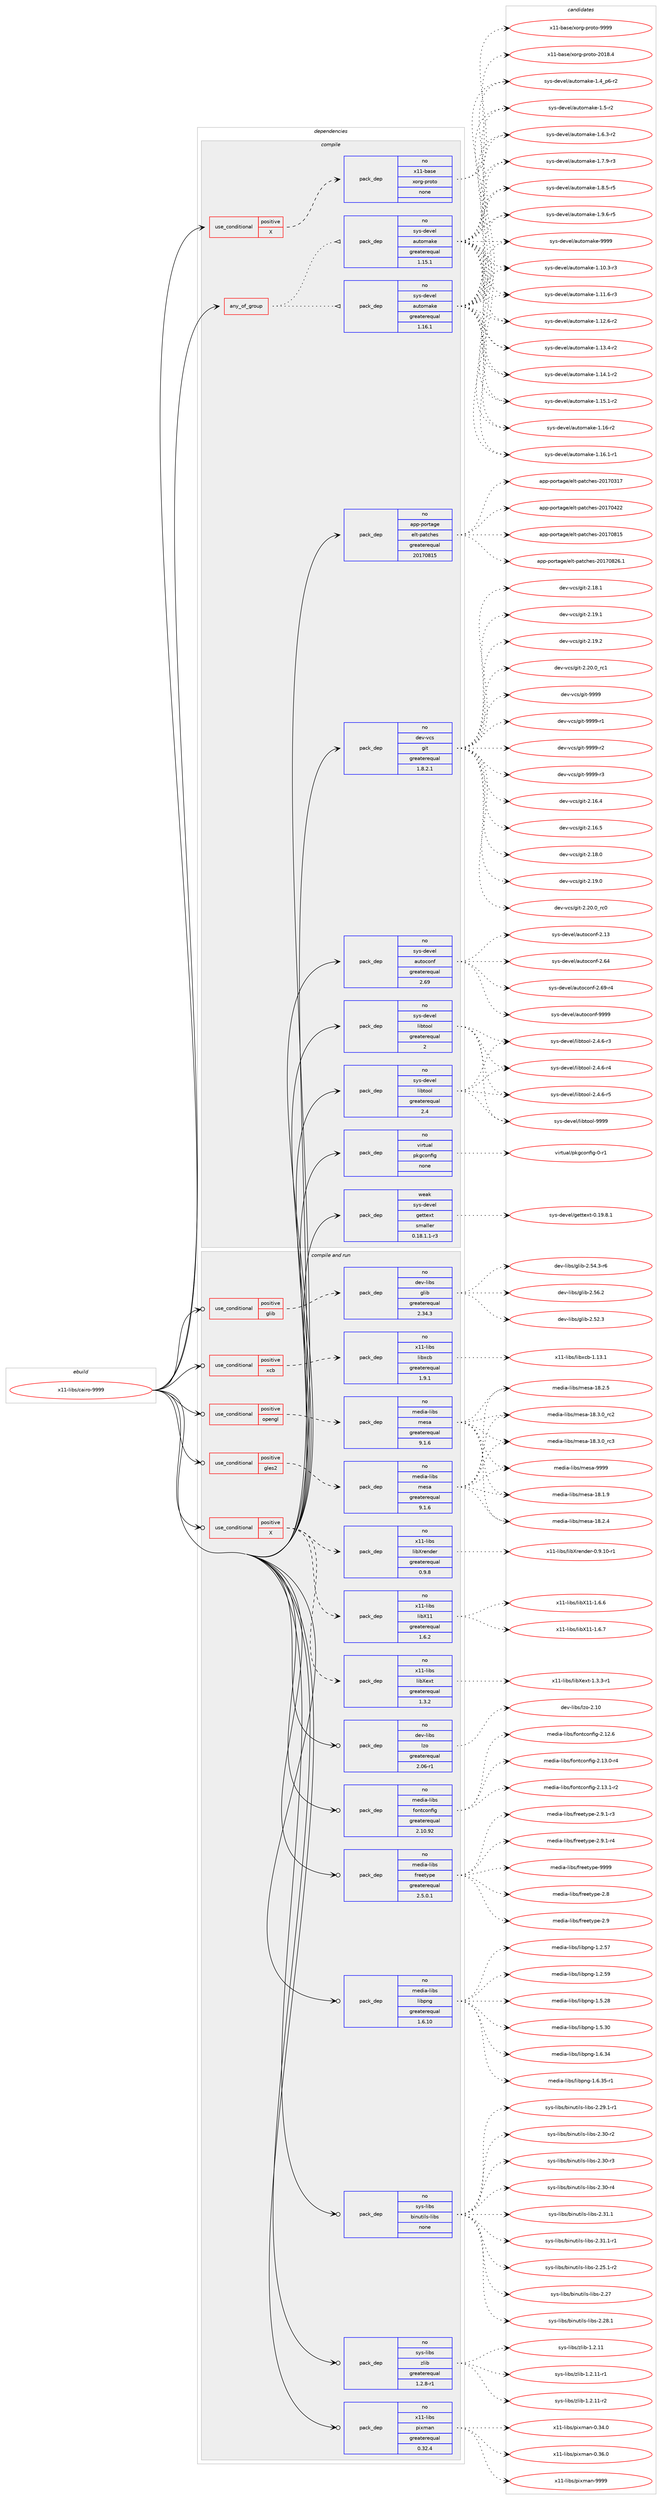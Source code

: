 digraph prolog {

# *************
# Graph options
# *************

newrank=true;
concentrate=true;
compound=true;
graph [rankdir=LR,fontname=Helvetica,fontsize=10,ranksep=1.5];#, ranksep=2.5, nodesep=0.2];
edge  [arrowhead=vee];
node  [fontname=Helvetica,fontsize=10];

# **********
# The ebuild
# **********

subgraph cluster_leftcol {
color=gray;
rank=same;
label=<<i>ebuild</i>>;
id [label="x11-libs/cairo-9999", color=red, width=4, href="../x11-libs/cairo-9999.svg"];
}

# ****************
# The dependencies
# ****************

subgraph cluster_midcol {
color=gray;
label=<<i>dependencies</i>>;
subgraph cluster_compile {
fillcolor="#eeeeee";
style=filled;
label=<<i>compile</i>>;
subgraph any213 {
dependency8927 [label=<<TABLE BORDER="0" CELLBORDER="1" CELLSPACING="0" CELLPADDING="4"><TR><TD CELLPADDING="10">any_of_group</TD></TR></TABLE>>, shape=none, color=red];subgraph pack7078 {
dependency8928 [label=<<TABLE BORDER="0" CELLBORDER="1" CELLSPACING="0" CELLPADDING="4" WIDTH="220"><TR><TD ROWSPAN="6" CELLPADDING="30">pack_dep</TD></TR><TR><TD WIDTH="110">no</TD></TR><TR><TD>sys-devel</TD></TR><TR><TD>automake</TD></TR><TR><TD>greaterequal</TD></TR><TR><TD>1.16.1</TD></TR></TABLE>>, shape=none, color=blue];
}
dependency8927:e -> dependency8928:w [weight=20,style="dotted",arrowhead="oinv"];
subgraph pack7079 {
dependency8929 [label=<<TABLE BORDER="0" CELLBORDER="1" CELLSPACING="0" CELLPADDING="4" WIDTH="220"><TR><TD ROWSPAN="6" CELLPADDING="30">pack_dep</TD></TR><TR><TD WIDTH="110">no</TD></TR><TR><TD>sys-devel</TD></TR><TR><TD>automake</TD></TR><TR><TD>greaterequal</TD></TR><TR><TD>1.15.1</TD></TR></TABLE>>, shape=none, color=blue];
}
dependency8927:e -> dependency8929:w [weight=20,style="dotted",arrowhead="oinv"];
}
id:e -> dependency8927:w [weight=20,style="solid",arrowhead="vee"];
subgraph cond1626 {
dependency8930 [label=<<TABLE BORDER="0" CELLBORDER="1" CELLSPACING="0" CELLPADDING="4"><TR><TD ROWSPAN="3" CELLPADDING="10">use_conditional</TD></TR><TR><TD>positive</TD></TR><TR><TD>X</TD></TR></TABLE>>, shape=none, color=red];
subgraph pack7080 {
dependency8931 [label=<<TABLE BORDER="0" CELLBORDER="1" CELLSPACING="0" CELLPADDING="4" WIDTH="220"><TR><TD ROWSPAN="6" CELLPADDING="30">pack_dep</TD></TR><TR><TD WIDTH="110">no</TD></TR><TR><TD>x11-base</TD></TR><TR><TD>xorg-proto</TD></TR><TR><TD>none</TD></TR><TR><TD></TD></TR></TABLE>>, shape=none, color=blue];
}
dependency8930:e -> dependency8931:w [weight=20,style="dashed",arrowhead="vee"];
}
id:e -> dependency8930:w [weight=20,style="solid",arrowhead="vee"];
subgraph pack7081 {
dependency8932 [label=<<TABLE BORDER="0" CELLBORDER="1" CELLSPACING="0" CELLPADDING="4" WIDTH="220"><TR><TD ROWSPAN="6" CELLPADDING="30">pack_dep</TD></TR><TR><TD WIDTH="110">no</TD></TR><TR><TD>app-portage</TD></TR><TR><TD>elt-patches</TD></TR><TR><TD>greaterequal</TD></TR><TR><TD>20170815</TD></TR></TABLE>>, shape=none, color=blue];
}
id:e -> dependency8932:w [weight=20,style="solid",arrowhead="vee"];
subgraph pack7082 {
dependency8933 [label=<<TABLE BORDER="0" CELLBORDER="1" CELLSPACING="0" CELLPADDING="4" WIDTH="220"><TR><TD ROWSPAN="6" CELLPADDING="30">pack_dep</TD></TR><TR><TD WIDTH="110">no</TD></TR><TR><TD>dev-vcs</TD></TR><TR><TD>git</TD></TR><TR><TD>greaterequal</TD></TR><TR><TD>1.8.2.1</TD></TR></TABLE>>, shape=none, color=blue];
}
id:e -> dependency8933:w [weight=20,style="solid",arrowhead="vee"];
subgraph pack7083 {
dependency8934 [label=<<TABLE BORDER="0" CELLBORDER="1" CELLSPACING="0" CELLPADDING="4" WIDTH="220"><TR><TD ROWSPAN="6" CELLPADDING="30">pack_dep</TD></TR><TR><TD WIDTH="110">no</TD></TR><TR><TD>sys-devel</TD></TR><TR><TD>autoconf</TD></TR><TR><TD>greaterequal</TD></TR><TR><TD>2.69</TD></TR></TABLE>>, shape=none, color=blue];
}
id:e -> dependency8934:w [weight=20,style="solid",arrowhead="vee"];
subgraph pack7084 {
dependency8935 [label=<<TABLE BORDER="0" CELLBORDER="1" CELLSPACING="0" CELLPADDING="4" WIDTH="220"><TR><TD ROWSPAN="6" CELLPADDING="30">pack_dep</TD></TR><TR><TD WIDTH="110">no</TD></TR><TR><TD>sys-devel</TD></TR><TR><TD>libtool</TD></TR><TR><TD>greaterequal</TD></TR><TR><TD>2</TD></TR></TABLE>>, shape=none, color=blue];
}
id:e -> dependency8935:w [weight=20,style="solid",arrowhead="vee"];
subgraph pack7085 {
dependency8936 [label=<<TABLE BORDER="0" CELLBORDER="1" CELLSPACING="0" CELLPADDING="4" WIDTH="220"><TR><TD ROWSPAN="6" CELLPADDING="30">pack_dep</TD></TR><TR><TD WIDTH="110">no</TD></TR><TR><TD>sys-devel</TD></TR><TR><TD>libtool</TD></TR><TR><TD>greaterequal</TD></TR><TR><TD>2.4</TD></TR></TABLE>>, shape=none, color=blue];
}
id:e -> dependency8936:w [weight=20,style="solid",arrowhead="vee"];
subgraph pack7086 {
dependency8937 [label=<<TABLE BORDER="0" CELLBORDER="1" CELLSPACING="0" CELLPADDING="4" WIDTH="220"><TR><TD ROWSPAN="6" CELLPADDING="30">pack_dep</TD></TR><TR><TD WIDTH="110">no</TD></TR><TR><TD>virtual</TD></TR><TR><TD>pkgconfig</TD></TR><TR><TD>none</TD></TR><TR><TD></TD></TR></TABLE>>, shape=none, color=blue];
}
id:e -> dependency8937:w [weight=20,style="solid",arrowhead="vee"];
subgraph pack7087 {
dependency8938 [label=<<TABLE BORDER="0" CELLBORDER="1" CELLSPACING="0" CELLPADDING="4" WIDTH="220"><TR><TD ROWSPAN="6" CELLPADDING="30">pack_dep</TD></TR><TR><TD WIDTH="110">weak</TD></TR><TR><TD>sys-devel</TD></TR><TR><TD>gettext</TD></TR><TR><TD>smaller</TD></TR><TR><TD>0.18.1.1-r3</TD></TR></TABLE>>, shape=none, color=blue];
}
id:e -> dependency8938:w [weight=20,style="solid",arrowhead="vee"];
}
subgraph cluster_compileandrun {
fillcolor="#eeeeee";
style=filled;
label=<<i>compile and run</i>>;
subgraph cond1627 {
dependency8939 [label=<<TABLE BORDER="0" CELLBORDER="1" CELLSPACING="0" CELLPADDING="4"><TR><TD ROWSPAN="3" CELLPADDING="10">use_conditional</TD></TR><TR><TD>positive</TD></TR><TR><TD>X</TD></TR></TABLE>>, shape=none, color=red];
subgraph pack7088 {
dependency8940 [label=<<TABLE BORDER="0" CELLBORDER="1" CELLSPACING="0" CELLPADDING="4" WIDTH="220"><TR><TD ROWSPAN="6" CELLPADDING="30">pack_dep</TD></TR><TR><TD WIDTH="110">no</TD></TR><TR><TD>x11-libs</TD></TR><TR><TD>libXrender</TD></TR><TR><TD>greaterequal</TD></TR><TR><TD>0.9.8</TD></TR></TABLE>>, shape=none, color=blue];
}
dependency8939:e -> dependency8940:w [weight=20,style="dashed",arrowhead="vee"];
subgraph pack7089 {
dependency8941 [label=<<TABLE BORDER="0" CELLBORDER="1" CELLSPACING="0" CELLPADDING="4" WIDTH="220"><TR><TD ROWSPAN="6" CELLPADDING="30">pack_dep</TD></TR><TR><TD WIDTH="110">no</TD></TR><TR><TD>x11-libs</TD></TR><TR><TD>libXext</TD></TR><TR><TD>greaterequal</TD></TR><TR><TD>1.3.2</TD></TR></TABLE>>, shape=none, color=blue];
}
dependency8939:e -> dependency8941:w [weight=20,style="dashed",arrowhead="vee"];
subgraph pack7090 {
dependency8942 [label=<<TABLE BORDER="0" CELLBORDER="1" CELLSPACING="0" CELLPADDING="4" WIDTH="220"><TR><TD ROWSPAN="6" CELLPADDING="30">pack_dep</TD></TR><TR><TD WIDTH="110">no</TD></TR><TR><TD>x11-libs</TD></TR><TR><TD>libX11</TD></TR><TR><TD>greaterequal</TD></TR><TR><TD>1.6.2</TD></TR></TABLE>>, shape=none, color=blue];
}
dependency8939:e -> dependency8942:w [weight=20,style="dashed",arrowhead="vee"];
}
id:e -> dependency8939:w [weight=20,style="solid",arrowhead="odotvee"];
subgraph cond1628 {
dependency8943 [label=<<TABLE BORDER="0" CELLBORDER="1" CELLSPACING="0" CELLPADDING="4"><TR><TD ROWSPAN="3" CELLPADDING="10">use_conditional</TD></TR><TR><TD>positive</TD></TR><TR><TD>gles2</TD></TR></TABLE>>, shape=none, color=red];
subgraph pack7091 {
dependency8944 [label=<<TABLE BORDER="0" CELLBORDER="1" CELLSPACING="0" CELLPADDING="4" WIDTH="220"><TR><TD ROWSPAN="6" CELLPADDING="30">pack_dep</TD></TR><TR><TD WIDTH="110">no</TD></TR><TR><TD>media-libs</TD></TR><TR><TD>mesa</TD></TR><TR><TD>greaterequal</TD></TR><TR><TD>9.1.6</TD></TR></TABLE>>, shape=none, color=blue];
}
dependency8943:e -> dependency8944:w [weight=20,style="dashed",arrowhead="vee"];
}
id:e -> dependency8943:w [weight=20,style="solid",arrowhead="odotvee"];
subgraph cond1629 {
dependency8945 [label=<<TABLE BORDER="0" CELLBORDER="1" CELLSPACING="0" CELLPADDING="4"><TR><TD ROWSPAN="3" CELLPADDING="10">use_conditional</TD></TR><TR><TD>positive</TD></TR><TR><TD>glib</TD></TR></TABLE>>, shape=none, color=red];
subgraph pack7092 {
dependency8946 [label=<<TABLE BORDER="0" CELLBORDER="1" CELLSPACING="0" CELLPADDING="4" WIDTH="220"><TR><TD ROWSPAN="6" CELLPADDING="30">pack_dep</TD></TR><TR><TD WIDTH="110">no</TD></TR><TR><TD>dev-libs</TD></TR><TR><TD>glib</TD></TR><TR><TD>greaterequal</TD></TR><TR><TD>2.34.3</TD></TR></TABLE>>, shape=none, color=blue];
}
dependency8945:e -> dependency8946:w [weight=20,style="dashed",arrowhead="vee"];
}
id:e -> dependency8945:w [weight=20,style="solid",arrowhead="odotvee"];
subgraph cond1630 {
dependency8947 [label=<<TABLE BORDER="0" CELLBORDER="1" CELLSPACING="0" CELLPADDING="4"><TR><TD ROWSPAN="3" CELLPADDING="10">use_conditional</TD></TR><TR><TD>positive</TD></TR><TR><TD>opengl</TD></TR></TABLE>>, shape=none, color=red];
subgraph pack7093 {
dependency8948 [label=<<TABLE BORDER="0" CELLBORDER="1" CELLSPACING="0" CELLPADDING="4" WIDTH="220"><TR><TD ROWSPAN="6" CELLPADDING="30">pack_dep</TD></TR><TR><TD WIDTH="110">no</TD></TR><TR><TD>media-libs</TD></TR><TR><TD>mesa</TD></TR><TR><TD>greaterequal</TD></TR><TR><TD>9.1.6</TD></TR></TABLE>>, shape=none, color=blue];
}
dependency8947:e -> dependency8948:w [weight=20,style="dashed",arrowhead="vee"];
}
id:e -> dependency8947:w [weight=20,style="solid",arrowhead="odotvee"];
subgraph cond1631 {
dependency8949 [label=<<TABLE BORDER="0" CELLBORDER="1" CELLSPACING="0" CELLPADDING="4"><TR><TD ROWSPAN="3" CELLPADDING="10">use_conditional</TD></TR><TR><TD>positive</TD></TR><TR><TD>xcb</TD></TR></TABLE>>, shape=none, color=red];
subgraph pack7094 {
dependency8950 [label=<<TABLE BORDER="0" CELLBORDER="1" CELLSPACING="0" CELLPADDING="4" WIDTH="220"><TR><TD ROWSPAN="6" CELLPADDING="30">pack_dep</TD></TR><TR><TD WIDTH="110">no</TD></TR><TR><TD>x11-libs</TD></TR><TR><TD>libxcb</TD></TR><TR><TD>greaterequal</TD></TR><TR><TD>1.9.1</TD></TR></TABLE>>, shape=none, color=blue];
}
dependency8949:e -> dependency8950:w [weight=20,style="dashed",arrowhead="vee"];
}
id:e -> dependency8949:w [weight=20,style="solid",arrowhead="odotvee"];
subgraph pack7095 {
dependency8951 [label=<<TABLE BORDER="0" CELLBORDER="1" CELLSPACING="0" CELLPADDING="4" WIDTH="220"><TR><TD ROWSPAN="6" CELLPADDING="30">pack_dep</TD></TR><TR><TD WIDTH="110">no</TD></TR><TR><TD>dev-libs</TD></TR><TR><TD>lzo</TD></TR><TR><TD>greaterequal</TD></TR><TR><TD>2.06-r1</TD></TR></TABLE>>, shape=none, color=blue];
}
id:e -> dependency8951:w [weight=20,style="solid",arrowhead="odotvee"];
subgraph pack7096 {
dependency8952 [label=<<TABLE BORDER="0" CELLBORDER="1" CELLSPACING="0" CELLPADDING="4" WIDTH="220"><TR><TD ROWSPAN="6" CELLPADDING="30">pack_dep</TD></TR><TR><TD WIDTH="110">no</TD></TR><TR><TD>media-libs</TD></TR><TR><TD>fontconfig</TD></TR><TR><TD>greaterequal</TD></TR><TR><TD>2.10.92</TD></TR></TABLE>>, shape=none, color=blue];
}
id:e -> dependency8952:w [weight=20,style="solid",arrowhead="odotvee"];
subgraph pack7097 {
dependency8953 [label=<<TABLE BORDER="0" CELLBORDER="1" CELLSPACING="0" CELLPADDING="4" WIDTH="220"><TR><TD ROWSPAN="6" CELLPADDING="30">pack_dep</TD></TR><TR><TD WIDTH="110">no</TD></TR><TR><TD>media-libs</TD></TR><TR><TD>freetype</TD></TR><TR><TD>greaterequal</TD></TR><TR><TD>2.5.0.1</TD></TR></TABLE>>, shape=none, color=blue];
}
id:e -> dependency8953:w [weight=20,style="solid",arrowhead="odotvee"];
subgraph pack7098 {
dependency8954 [label=<<TABLE BORDER="0" CELLBORDER="1" CELLSPACING="0" CELLPADDING="4" WIDTH="220"><TR><TD ROWSPAN="6" CELLPADDING="30">pack_dep</TD></TR><TR><TD WIDTH="110">no</TD></TR><TR><TD>media-libs</TD></TR><TR><TD>libpng</TD></TR><TR><TD>greaterequal</TD></TR><TR><TD>1.6.10</TD></TR></TABLE>>, shape=none, color=blue];
}
id:e -> dependency8954:w [weight=20,style="solid",arrowhead="odotvee"];
subgraph pack7099 {
dependency8955 [label=<<TABLE BORDER="0" CELLBORDER="1" CELLSPACING="0" CELLPADDING="4" WIDTH="220"><TR><TD ROWSPAN="6" CELLPADDING="30">pack_dep</TD></TR><TR><TD WIDTH="110">no</TD></TR><TR><TD>sys-libs</TD></TR><TR><TD>binutils-libs</TD></TR><TR><TD>none</TD></TR><TR><TD></TD></TR></TABLE>>, shape=none, color=blue];
}
id:e -> dependency8955:w [weight=20,style="solid",arrowhead="odotvee"];
subgraph pack7100 {
dependency8956 [label=<<TABLE BORDER="0" CELLBORDER="1" CELLSPACING="0" CELLPADDING="4" WIDTH="220"><TR><TD ROWSPAN="6" CELLPADDING="30">pack_dep</TD></TR><TR><TD WIDTH="110">no</TD></TR><TR><TD>sys-libs</TD></TR><TR><TD>zlib</TD></TR><TR><TD>greaterequal</TD></TR><TR><TD>1.2.8-r1</TD></TR></TABLE>>, shape=none, color=blue];
}
id:e -> dependency8956:w [weight=20,style="solid",arrowhead="odotvee"];
subgraph pack7101 {
dependency8957 [label=<<TABLE BORDER="0" CELLBORDER="1" CELLSPACING="0" CELLPADDING="4" WIDTH="220"><TR><TD ROWSPAN="6" CELLPADDING="30">pack_dep</TD></TR><TR><TD WIDTH="110">no</TD></TR><TR><TD>x11-libs</TD></TR><TR><TD>pixman</TD></TR><TR><TD>greaterequal</TD></TR><TR><TD>0.32.4</TD></TR></TABLE>>, shape=none, color=blue];
}
id:e -> dependency8957:w [weight=20,style="solid",arrowhead="odotvee"];
}
subgraph cluster_run {
fillcolor="#eeeeee";
style=filled;
label=<<i>run</i>>;
}
}

# **************
# The candidates
# **************

subgraph cluster_choices {
rank=same;
color=gray;
label=<<i>candidates</i>>;

subgraph choice7078 {
color=black;
nodesep=1;
choice11512111545100101118101108479711711611110997107101454946494846514511451 [label="sys-devel/automake-1.10.3-r3", color=red, width=4,href="../sys-devel/automake-1.10.3-r3.svg"];
choice11512111545100101118101108479711711611110997107101454946494946544511451 [label="sys-devel/automake-1.11.6-r3", color=red, width=4,href="../sys-devel/automake-1.11.6-r3.svg"];
choice11512111545100101118101108479711711611110997107101454946495046544511450 [label="sys-devel/automake-1.12.6-r2", color=red, width=4,href="../sys-devel/automake-1.12.6-r2.svg"];
choice11512111545100101118101108479711711611110997107101454946495146524511450 [label="sys-devel/automake-1.13.4-r2", color=red, width=4,href="../sys-devel/automake-1.13.4-r2.svg"];
choice11512111545100101118101108479711711611110997107101454946495246494511450 [label="sys-devel/automake-1.14.1-r2", color=red, width=4,href="../sys-devel/automake-1.14.1-r2.svg"];
choice11512111545100101118101108479711711611110997107101454946495346494511450 [label="sys-devel/automake-1.15.1-r2", color=red, width=4,href="../sys-devel/automake-1.15.1-r2.svg"];
choice1151211154510010111810110847971171161111099710710145494649544511450 [label="sys-devel/automake-1.16-r2", color=red, width=4,href="../sys-devel/automake-1.16-r2.svg"];
choice11512111545100101118101108479711711611110997107101454946495446494511449 [label="sys-devel/automake-1.16.1-r1", color=red, width=4,href="../sys-devel/automake-1.16.1-r1.svg"];
choice115121115451001011181011084797117116111109971071014549465295112544511450 [label="sys-devel/automake-1.4_p6-r2", color=red, width=4,href="../sys-devel/automake-1.4_p6-r2.svg"];
choice11512111545100101118101108479711711611110997107101454946534511450 [label="sys-devel/automake-1.5-r2", color=red, width=4,href="../sys-devel/automake-1.5-r2.svg"];
choice115121115451001011181011084797117116111109971071014549465446514511450 [label="sys-devel/automake-1.6.3-r2", color=red, width=4,href="../sys-devel/automake-1.6.3-r2.svg"];
choice115121115451001011181011084797117116111109971071014549465546574511451 [label="sys-devel/automake-1.7.9-r3", color=red, width=4,href="../sys-devel/automake-1.7.9-r3.svg"];
choice115121115451001011181011084797117116111109971071014549465646534511453 [label="sys-devel/automake-1.8.5-r5", color=red, width=4,href="../sys-devel/automake-1.8.5-r5.svg"];
choice115121115451001011181011084797117116111109971071014549465746544511453 [label="sys-devel/automake-1.9.6-r5", color=red, width=4,href="../sys-devel/automake-1.9.6-r5.svg"];
choice115121115451001011181011084797117116111109971071014557575757 [label="sys-devel/automake-9999", color=red, width=4,href="../sys-devel/automake-9999.svg"];
dependency8928:e -> choice11512111545100101118101108479711711611110997107101454946494846514511451:w [style=dotted,weight="100"];
dependency8928:e -> choice11512111545100101118101108479711711611110997107101454946494946544511451:w [style=dotted,weight="100"];
dependency8928:e -> choice11512111545100101118101108479711711611110997107101454946495046544511450:w [style=dotted,weight="100"];
dependency8928:e -> choice11512111545100101118101108479711711611110997107101454946495146524511450:w [style=dotted,weight="100"];
dependency8928:e -> choice11512111545100101118101108479711711611110997107101454946495246494511450:w [style=dotted,weight="100"];
dependency8928:e -> choice11512111545100101118101108479711711611110997107101454946495346494511450:w [style=dotted,weight="100"];
dependency8928:e -> choice1151211154510010111810110847971171161111099710710145494649544511450:w [style=dotted,weight="100"];
dependency8928:e -> choice11512111545100101118101108479711711611110997107101454946495446494511449:w [style=dotted,weight="100"];
dependency8928:e -> choice115121115451001011181011084797117116111109971071014549465295112544511450:w [style=dotted,weight="100"];
dependency8928:e -> choice11512111545100101118101108479711711611110997107101454946534511450:w [style=dotted,weight="100"];
dependency8928:e -> choice115121115451001011181011084797117116111109971071014549465446514511450:w [style=dotted,weight="100"];
dependency8928:e -> choice115121115451001011181011084797117116111109971071014549465546574511451:w [style=dotted,weight="100"];
dependency8928:e -> choice115121115451001011181011084797117116111109971071014549465646534511453:w [style=dotted,weight="100"];
dependency8928:e -> choice115121115451001011181011084797117116111109971071014549465746544511453:w [style=dotted,weight="100"];
dependency8928:e -> choice115121115451001011181011084797117116111109971071014557575757:w [style=dotted,weight="100"];
}
subgraph choice7079 {
color=black;
nodesep=1;
choice11512111545100101118101108479711711611110997107101454946494846514511451 [label="sys-devel/automake-1.10.3-r3", color=red, width=4,href="../sys-devel/automake-1.10.3-r3.svg"];
choice11512111545100101118101108479711711611110997107101454946494946544511451 [label="sys-devel/automake-1.11.6-r3", color=red, width=4,href="../sys-devel/automake-1.11.6-r3.svg"];
choice11512111545100101118101108479711711611110997107101454946495046544511450 [label="sys-devel/automake-1.12.6-r2", color=red, width=4,href="../sys-devel/automake-1.12.6-r2.svg"];
choice11512111545100101118101108479711711611110997107101454946495146524511450 [label="sys-devel/automake-1.13.4-r2", color=red, width=4,href="../sys-devel/automake-1.13.4-r2.svg"];
choice11512111545100101118101108479711711611110997107101454946495246494511450 [label="sys-devel/automake-1.14.1-r2", color=red, width=4,href="../sys-devel/automake-1.14.1-r2.svg"];
choice11512111545100101118101108479711711611110997107101454946495346494511450 [label="sys-devel/automake-1.15.1-r2", color=red, width=4,href="../sys-devel/automake-1.15.1-r2.svg"];
choice1151211154510010111810110847971171161111099710710145494649544511450 [label="sys-devel/automake-1.16-r2", color=red, width=4,href="../sys-devel/automake-1.16-r2.svg"];
choice11512111545100101118101108479711711611110997107101454946495446494511449 [label="sys-devel/automake-1.16.1-r1", color=red, width=4,href="../sys-devel/automake-1.16.1-r1.svg"];
choice115121115451001011181011084797117116111109971071014549465295112544511450 [label="sys-devel/automake-1.4_p6-r2", color=red, width=4,href="../sys-devel/automake-1.4_p6-r2.svg"];
choice11512111545100101118101108479711711611110997107101454946534511450 [label="sys-devel/automake-1.5-r2", color=red, width=4,href="../sys-devel/automake-1.5-r2.svg"];
choice115121115451001011181011084797117116111109971071014549465446514511450 [label="sys-devel/automake-1.6.3-r2", color=red, width=4,href="../sys-devel/automake-1.6.3-r2.svg"];
choice115121115451001011181011084797117116111109971071014549465546574511451 [label="sys-devel/automake-1.7.9-r3", color=red, width=4,href="../sys-devel/automake-1.7.9-r3.svg"];
choice115121115451001011181011084797117116111109971071014549465646534511453 [label="sys-devel/automake-1.8.5-r5", color=red, width=4,href="../sys-devel/automake-1.8.5-r5.svg"];
choice115121115451001011181011084797117116111109971071014549465746544511453 [label="sys-devel/automake-1.9.6-r5", color=red, width=4,href="../sys-devel/automake-1.9.6-r5.svg"];
choice115121115451001011181011084797117116111109971071014557575757 [label="sys-devel/automake-9999", color=red, width=4,href="../sys-devel/automake-9999.svg"];
dependency8929:e -> choice11512111545100101118101108479711711611110997107101454946494846514511451:w [style=dotted,weight="100"];
dependency8929:e -> choice11512111545100101118101108479711711611110997107101454946494946544511451:w [style=dotted,weight="100"];
dependency8929:e -> choice11512111545100101118101108479711711611110997107101454946495046544511450:w [style=dotted,weight="100"];
dependency8929:e -> choice11512111545100101118101108479711711611110997107101454946495146524511450:w [style=dotted,weight="100"];
dependency8929:e -> choice11512111545100101118101108479711711611110997107101454946495246494511450:w [style=dotted,weight="100"];
dependency8929:e -> choice11512111545100101118101108479711711611110997107101454946495346494511450:w [style=dotted,weight="100"];
dependency8929:e -> choice1151211154510010111810110847971171161111099710710145494649544511450:w [style=dotted,weight="100"];
dependency8929:e -> choice11512111545100101118101108479711711611110997107101454946495446494511449:w [style=dotted,weight="100"];
dependency8929:e -> choice115121115451001011181011084797117116111109971071014549465295112544511450:w [style=dotted,weight="100"];
dependency8929:e -> choice11512111545100101118101108479711711611110997107101454946534511450:w [style=dotted,weight="100"];
dependency8929:e -> choice115121115451001011181011084797117116111109971071014549465446514511450:w [style=dotted,weight="100"];
dependency8929:e -> choice115121115451001011181011084797117116111109971071014549465546574511451:w [style=dotted,weight="100"];
dependency8929:e -> choice115121115451001011181011084797117116111109971071014549465646534511453:w [style=dotted,weight="100"];
dependency8929:e -> choice115121115451001011181011084797117116111109971071014549465746544511453:w [style=dotted,weight="100"];
dependency8929:e -> choice115121115451001011181011084797117116111109971071014557575757:w [style=dotted,weight="100"];
}
subgraph choice7080 {
color=black;
nodesep=1;
choice1204949459897115101471201111141034511211411111611145504849564652 [label="x11-base/xorg-proto-2018.4", color=red, width=4,href="../x11-base/xorg-proto-2018.4.svg"];
choice120494945989711510147120111114103451121141111161114557575757 [label="x11-base/xorg-proto-9999", color=red, width=4,href="../x11-base/xorg-proto-9999.svg"];
dependency8931:e -> choice1204949459897115101471201111141034511211411111611145504849564652:w [style=dotted,weight="100"];
dependency8931:e -> choice120494945989711510147120111114103451121141111161114557575757:w [style=dotted,weight="100"];
}
subgraph choice7081 {
color=black;
nodesep=1;
choice97112112451121111141169710310147101108116451129711699104101115455048495548514955 [label="app-portage/elt-patches-20170317", color=red, width=4,href="../app-portage/elt-patches-20170317.svg"];
choice97112112451121111141169710310147101108116451129711699104101115455048495548525050 [label="app-portage/elt-patches-20170422", color=red, width=4,href="../app-portage/elt-patches-20170422.svg"];
choice97112112451121111141169710310147101108116451129711699104101115455048495548564953 [label="app-portage/elt-patches-20170815", color=red, width=4,href="../app-portage/elt-patches-20170815.svg"];
choice971121124511211111411697103101471011081164511297116991041011154550484955485650544649 [label="app-portage/elt-patches-20170826.1", color=red, width=4,href="../app-portage/elt-patches-20170826.1.svg"];
dependency8932:e -> choice97112112451121111141169710310147101108116451129711699104101115455048495548514955:w [style=dotted,weight="100"];
dependency8932:e -> choice97112112451121111141169710310147101108116451129711699104101115455048495548525050:w [style=dotted,weight="100"];
dependency8932:e -> choice97112112451121111141169710310147101108116451129711699104101115455048495548564953:w [style=dotted,weight="100"];
dependency8932:e -> choice971121124511211111411697103101471011081164511297116991041011154550484955485650544649:w [style=dotted,weight="100"];
}
subgraph choice7082 {
color=black;
nodesep=1;
choice10010111845118991154710310511645504649544652 [label="dev-vcs/git-2.16.4", color=red, width=4,href="../dev-vcs/git-2.16.4.svg"];
choice10010111845118991154710310511645504649544653 [label="dev-vcs/git-2.16.5", color=red, width=4,href="../dev-vcs/git-2.16.5.svg"];
choice10010111845118991154710310511645504649564648 [label="dev-vcs/git-2.18.0", color=red, width=4,href="../dev-vcs/git-2.18.0.svg"];
choice10010111845118991154710310511645504649574648 [label="dev-vcs/git-2.19.0", color=red, width=4,href="../dev-vcs/git-2.19.0.svg"];
choice10010111845118991154710310511645504650484648951149948 [label="dev-vcs/git-2.20.0_rc0", color=red, width=4,href="../dev-vcs/git-2.20.0_rc0.svg"];
choice10010111845118991154710310511645504649564649 [label="dev-vcs/git-2.18.1", color=red, width=4,href="../dev-vcs/git-2.18.1.svg"];
choice10010111845118991154710310511645504649574649 [label="dev-vcs/git-2.19.1", color=red, width=4,href="../dev-vcs/git-2.19.1.svg"];
choice10010111845118991154710310511645504649574650 [label="dev-vcs/git-2.19.2", color=red, width=4,href="../dev-vcs/git-2.19.2.svg"];
choice10010111845118991154710310511645504650484648951149949 [label="dev-vcs/git-2.20.0_rc1", color=red, width=4,href="../dev-vcs/git-2.20.0_rc1.svg"];
choice1001011184511899115471031051164557575757 [label="dev-vcs/git-9999", color=red, width=4,href="../dev-vcs/git-9999.svg"];
choice10010111845118991154710310511645575757574511449 [label="dev-vcs/git-9999-r1", color=red, width=4,href="../dev-vcs/git-9999-r1.svg"];
choice10010111845118991154710310511645575757574511450 [label="dev-vcs/git-9999-r2", color=red, width=4,href="../dev-vcs/git-9999-r2.svg"];
choice10010111845118991154710310511645575757574511451 [label="dev-vcs/git-9999-r3", color=red, width=4,href="../dev-vcs/git-9999-r3.svg"];
dependency8933:e -> choice10010111845118991154710310511645504649544652:w [style=dotted,weight="100"];
dependency8933:e -> choice10010111845118991154710310511645504649544653:w [style=dotted,weight="100"];
dependency8933:e -> choice10010111845118991154710310511645504649564648:w [style=dotted,weight="100"];
dependency8933:e -> choice10010111845118991154710310511645504649574648:w [style=dotted,weight="100"];
dependency8933:e -> choice10010111845118991154710310511645504650484648951149948:w [style=dotted,weight="100"];
dependency8933:e -> choice10010111845118991154710310511645504649564649:w [style=dotted,weight="100"];
dependency8933:e -> choice10010111845118991154710310511645504649574649:w [style=dotted,weight="100"];
dependency8933:e -> choice10010111845118991154710310511645504649574650:w [style=dotted,weight="100"];
dependency8933:e -> choice10010111845118991154710310511645504650484648951149949:w [style=dotted,weight="100"];
dependency8933:e -> choice1001011184511899115471031051164557575757:w [style=dotted,weight="100"];
dependency8933:e -> choice10010111845118991154710310511645575757574511449:w [style=dotted,weight="100"];
dependency8933:e -> choice10010111845118991154710310511645575757574511450:w [style=dotted,weight="100"];
dependency8933:e -> choice10010111845118991154710310511645575757574511451:w [style=dotted,weight="100"];
}
subgraph choice7083 {
color=black;
nodesep=1;
choice115121115451001011181011084797117116111991111101024550464951 [label="sys-devel/autoconf-2.13", color=red, width=4,href="../sys-devel/autoconf-2.13.svg"];
choice115121115451001011181011084797117116111991111101024550465452 [label="sys-devel/autoconf-2.64", color=red, width=4,href="../sys-devel/autoconf-2.64.svg"];
choice1151211154510010111810110847971171161119911111010245504654574511452 [label="sys-devel/autoconf-2.69-r4", color=red, width=4,href="../sys-devel/autoconf-2.69-r4.svg"];
choice115121115451001011181011084797117116111991111101024557575757 [label="sys-devel/autoconf-9999", color=red, width=4,href="../sys-devel/autoconf-9999.svg"];
dependency8934:e -> choice115121115451001011181011084797117116111991111101024550464951:w [style=dotted,weight="100"];
dependency8934:e -> choice115121115451001011181011084797117116111991111101024550465452:w [style=dotted,weight="100"];
dependency8934:e -> choice1151211154510010111810110847971171161119911111010245504654574511452:w [style=dotted,weight="100"];
dependency8934:e -> choice115121115451001011181011084797117116111991111101024557575757:w [style=dotted,weight="100"];
}
subgraph choice7084 {
color=black;
nodesep=1;
choice1151211154510010111810110847108105981161111111084550465246544511451 [label="sys-devel/libtool-2.4.6-r3", color=red, width=4,href="../sys-devel/libtool-2.4.6-r3.svg"];
choice1151211154510010111810110847108105981161111111084550465246544511452 [label="sys-devel/libtool-2.4.6-r4", color=red, width=4,href="../sys-devel/libtool-2.4.6-r4.svg"];
choice1151211154510010111810110847108105981161111111084550465246544511453 [label="sys-devel/libtool-2.4.6-r5", color=red, width=4,href="../sys-devel/libtool-2.4.6-r5.svg"];
choice1151211154510010111810110847108105981161111111084557575757 [label="sys-devel/libtool-9999", color=red, width=4,href="../sys-devel/libtool-9999.svg"];
dependency8935:e -> choice1151211154510010111810110847108105981161111111084550465246544511451:w [style=dotted,weight="100"];
dependency8935:e -> choice1151211154510010111810110847108105981161111111084550465246544511452:w [style=dotted,weight="100"];
dependency8935:e -> choice1151211154510010111810110847108105981161111111084550465246544511453:w [style=dotted,weight="100"];
dependency8935:e -> choice1151211154510010111810110847108105981161111111084557575757:w [style=dotted,weight="100"];
}
subgraph choice7085 {
color=black;
nodesep=1;
choice1151211154510010111810110847108105981161111111084550465246544511451 [label="sys-devel/libtool-2.4.6-r3", color=red, width=4,href="../sys-devel/libtool-2.4.6-r3.svg"];
choice1151211154510010111810110847108105981161111111084550465246544511452 [label="sys-devel/libtool-2.4.6-r4", color=red, width=4,href="../sys-devel/libtool-2.4.6-r4.svg"];
choice1151211154510010111810110847108105981161111111084550465246544511453 [label="sys-devel/libtool-2.4.6-r5", color=red, width=4,href="../sys-devel/libtool-2.4.6-r5.svg"];
choice1151211154510010111810110847108105981161111111084557575757 [label="sys-devel/libtool-9999", color=red, width=4,href="../sys-devel/libtool-9999.svg"];
dependency8936:e -> choice1151211154510010111810110847108105981161111111084550465246544511451:w [style=dotted,weight="100"];
dependency8936:e -> choice1151211154510010111810110847108105981161111111084550465246544511452:w [style=dotted,weight="100"];
dependency8936:e -> choice1151211154510010111810110847108105981161111111084550465246544511453:w [style=dotted,weight="100"];
dependency8936:e -> choice1151211154510010111810110847108105981161111111084557575757:w [style=dotted,weight="100"];
}
subgraph choice7086 {
color=black;
nodesep=1;
choice11810511411611797108471121071039911111010210510345484511449 [label="virtual/pkgconfig-0-r1", color=red, width=4,href="../virtual/pkgconfig-0-r1.svg"];
dependency8937:e -> choice11810511411611797108471121071039911111010210510345484511449:w [style=dotted,weight="100"];
}
subgraph choice7087 {
color=black;
nodesep=1;
choice1151211154510010111810110847103101116116101120116454846495746564649 [label="sys-devel/gettext-0.19.8.1", color=red, width=4,href="../sys-devel/gettext-0.19.8.1.svg"];
dependency8938:e -> choice1151211154510010111810110847103101116116101120116454846495746564649:w [style=dotted,weight="100"];
}
subgraph choice7088 {
color=black;
nodesep=1;
choice12049494510810598115471081059888114101110100101114454846574649484511449 [label="x11-libs/libXrender-0.9.10-r1", color=red, width=4,href="../x11-libs/libXrender-0.9.10-r1.svg"];
dependency8940:e -> choice12049494510810598115471081059888114101110100101114454846574649484511449:w [style=dotted,weight="100"];
}
subgraph choice7089 {
color=black;
nodesep=1;
choice120494945108105981154710810598881011201164549465146514511449 [label="x11-libs/libXext-1.3.3-r1", color=red, width=4,href="../x11-libs/libXext-1.3.3-r1.svg"];
dependency8941:e -> choice120494945108105981154710810598881011201164549465146514511449:w [style=dotted,weight="100"];
}
subgraph choice7090 {
color=black;
nodesep=1;
choice120494945108105981154710810598884949454946544654 [label="x11-libs/libX11-1.6.6", color=red, width=4,href="../x11-libs/libX11-1.6.6.svg"];
choice120494945108105981154710810598884949454946544655 [label="x11-libs/libX11-1.6.7", color=red, width=4,href="../x11-libs/libX11-1.6.7.svg"];
dependency8942:e -> choice120494945108105981154710810598884949454946544654:w [style=dotted,weight="100"];
dependency8942:e -> choice120494945108105981154710810598884949454946544655:w [style=dotted,weight="100"];
}
subgraph choice7091 {
color=black;
nodesep=1;
choice109101100105974510810598115471091011159745495646494657 [label="media-libs/mesa-18.1.9", color=red, width=4,href="../media-libs/mesa-18.1.9.svg"];
choice109101100105974510810598115471091011159745495646504652 [label="media-libs/mesa-18.2.4", color=red, width=4,href="../media-libs/mesa-18.2.4.svg"];
choice109101100105974510810598115471091011159745495646504653 [label="media-libs/mesa-18.2.5", color=red, width=4,href="../media-libs/mesa-18.2.5.svg"];
choice109101100105974510810598115471091011159745495646514648951149950 [label="media-libs/mesa-18.3.0_rc2", color=red, width=4,href="../media-libs/mesa-18.3.0_rc2.svg"];
choice109101100105974510810598115471091011159745495646514648951149951 [label="media-libs/mesa-18.3.0_rc3", color=red, width=4,href="../media-libs/mesa-18.3.0_rc3.svg"];
choice10910110010597451081059811547109101115974557575757 [label="media-libs/mesa-9999", color=red, width=4,href="../media-libs/mesa-9999.svg"];
dependency8944:e -> choice109101100105974510810598115471091011159745495646494657:w [style=dotted,weight="100"];
dependency8944:e -> choice109101100105974510810598115471091011159745495646504652:w [style=dotted,weight="100"];
dependency8944:e -> choice109101100105974510810598115471091011159745495646504653:w [style=dotted,weight="100"];
dependency8944:e -> choice109101100105974510810598115471091011159745495646514648951149950:w [style=dotted,weight="100"];
dependency8944:e -> choice109101100105974510810598115471091011159745495646514648951149951:w [style=dotted,weight="100"];
dependency8944:e -> choice10910110010597451081059811547109101115974557575757:w [style=dotted,weight="100"];
}
subgraph choice7092 {
color=black;
nodesep=1;
choice1001011184510810598115471031081059845504653504651 [label="dev-libs/glib-2.52.3", color=red, width=4,href="../dev-libs/glib-2.52.3.svg"];
choice10010111845108105981154710310810598455046535246514511454 [label="dev-libs/glib-2.54.3-r6", color=red, width=4,href="../dev-libs/glib-2.54.3-r6.svg"];
choice1001011184510810598115471031081059845504653544650 [label="dev-libs/glib-2.56.2", color=red, width=4,href="../dev-libs/glib-2.56.2.svg"];
dependency8946:e -> choice1001011184510810598115471031081059845504653504651:w [style=dotted,weight="100"];
dependency8946:e -> choice10010111845108105981154710310810598455046535246514511454:w [style=dotted,weight="100"];
dependency8946:e -> choice1001011184510810598115471031081059845504653544650:w [style=dotted,weight="100"];
}
subgraph choice7093 {
color=black;
nodesep=1;
choice109101100105974510810598115471091011159745495646494657 [label="media-libs/mesa-18.1.9", color=red, width=4,href="../media-libs/mesa-18.1.9.svg"];
choice109101100105974510810598115471091011159745495646504652 [label="media-libs/mesa-18.2.4", color=red, width=4,href="../media-libs/mesa-18.2.4.svg"];
choice109101100105974510810598115471091011159745495646504653 [label="media-libs/mesa-18.2.5", color=red, width=4,href="../media-libs/mesa-18.2.5.svg"];
choice109101100105974510810598115471091011159745495646514648951149950 [label="media-libs/mesa-18.3.0_rc2", color=red, width=4,href="../media-libs/mesa-18.3.0_rc2.svg"];
choice109101100105974510810598115471091011159745495646514648951149951 [label="media-libs/mesa-18.3.0_rc3", color=red, width=4,href="../media-libs/mesa-18.3.0_rc3.svg"];
choice10910110010597451081059811547109101115974557575757 [label="media-libs/mesa-9999", color=red, width=4,href="../media-libs/mesa-9999.svg"];
dependency8948:e -> choice109101100105974510810598115471091011159745495646494657:w [style=dotted,weight="100"];
dependency8948:e -> choice109101100105974510810598115471091011159745495646504652:w [style=dotted,weight="100"];
dependency8948:e -> choice109101100105974510810598115471091011159745495646504653:w [style=dotted,weight="100"];
dependency8948:e -> choice109101100105974510810598115471091011159745495646514648951149950:w [style=dotted,weight="100"];
dependency8948:e -> choice109101100105974510810598115471091011159745495646514648951149951:w [style=dotted,weight="100"];
dependency8948:e -> choice10910110010597451081059811547109101115974557575757:w [style=dotted,weight="100"];
}
subgraph choice7094 {
color=black;
nodesep=1;
choice120494945108105981154710810598120999845494649514649 [label="x11-libs/libxcb-1.13.1", color=red, width=4,href="../x11-libs/libxcb-1.13.1.svg"];
dependency8950:e -> choice120494945108105981154710810598120999845494649514649:w [style=dotted,weight="100"];
}
subgraph choice7095 {
color=black;
nodesep=1;
choice1001011184510810598115471081221114550464948 [label="dev-libs/lzo-2.10", color=red, width=4,href="../dev-libs/lzo-2.10.svg"];
dependency8951:e -> choice1001011184510810598115471081221114550464948:w [style=dotted,weight="100"];
}
subgraph choice7096 {
color=black;
nodesep=1;
choice109101100105974510810598115471021111101169911111010210510345504649504654 [label="media-libs/fontconfig-2.12.6", color=red, width=4,href="../media-libs/fontconfig-2.12.6.svg"];
choice1091011001059745108105981154710211111011699111110102105103455046495146484511452 [label="media-libs/fontconfig-2.13.0-r4", color=red, width=4,href="../media-libs/fontconfig-2.13.0-r4.svg"];
choice1091011001059745108105981154710211111011699111110102105103455046495146494511450 [label="media-libs/fontconfig-2.13.1-r2", color=red, width=4,href="../media-libs/fontconfig-2.13.1-r2.svg"];
dependency8952:e -> choice109101100105974510810598115471021111101169911111010210510345504649504654:w [style=dotted,weight="100"];
dependency8952:e -> choice1091011001059745108105981154710211111011699111110102105103455046495146484511452:w [style=dotted,weight="100"];
dependency8952:e -> choice1091011001059745108105981154710211111011699111110102105103455046495146494511450:w [style=dotted,weight="100"];
}
subgraph choice7097 {
color=black;
nodesep=1;
choice1091011001059745108105981154710211410110111612111210145504656 [label="media-libs/freetype-2.8", color=red, width=4,href="../media-libs/freetype-2.8.svg"];
choice1091011001059745108105981154710211410110111612111210145504657 [label="media-libs/freetype-2.9", color=red, width=4,href="../media-libs/freetype-2.9.svg"];
choice109101100105974510810598115471021141011011161211121014550465746494511451 [label="media-libs/freetype-2.9.1-r3", color=red, width=4,href="../media-libs/freetype-2.9.1-r3.svg"];
choice109101100105974510810598115471021141011011161211121014550465746494511452 [label="media-libs/freetype-2.9.1-r4", color=red, width=4,href="../media-libs/freetype-2.9.1-r4.svg"];
choice109101100105974510810598115471021141011011161211121014557575757 [label="media-libs/freetype-9999", color=red, width=4,href="../media-libs/freetype-9999.svg"];
dependency8953:e -> choice1091011001059745108105981154710211410110111612111210145504656:w [style=dotted,weight="100"];
dependency8953:e -> choice1091011001059745108105981154710211410110111612111210145504657:w [style=dotted,weight="100"];
dependency8953:e -> choice109101100105974510810598115471021141011011161211121014550465746494511451:w [style=dotted,weight="100"];
dependency8953:e -> choice109101100105974510810598115471021141011011161211121014550465746494511452:w [style=dotted,weight="100"];
dependency8953:e -> choice109101100105974510810598115471021141011011161211121014557575757:w [style=dotted,weight="100"];
}
subgraph choice7098 {
color=black;
nodesep=1;
choice109101100105974510810598115471081059811211010345494650465355 [label="media-libs/libpng-1.2.57", color=red, width=4,href="../media-libs/libpng-1.2.57.svg"];
choice109101100105974510810598115471081059811211010345494650465357 [label="media-libs/libpng-1.2.59", color=red, width=4,href="../media-libs/libpng-1.2.59.svg"];
choice109101100105974510810598115471081059811211010345494653465056 [label="media-libs/libpng-1.5.28", color=red, width=4,href="../media-libs/libpng-1.5.28.svg"];
choice109101100105974510810598115471081059811211010345494653465148 [label="media-libs/libpng-1.5.30", color=red, width=4,href="../media-libs/libpng-1.5.30.svg"];
choice109101100105974510810598115471081059811211010345494654465152 [label="media-libs/libpng-1.6.34", color=red, width=4,href="../media-libs/libpng-1.6.34.svg"];
choice1091011001059745108105981154710810598112110103454946544651534511449 [label="media-libs/libpng-1.6.35-r1", color=red, width=4,href="../media-libs/libpng-1.6.35-r1.svg"];
dependency8954:e -> choice109101100105974510810598115471081059811211010345494650465355:w [style=dotted,weight="100"];
dependency8954:e -> choice109101100105974510810598115471081059811211010345494650465357:w [style=dotted,weight="100"];
dependency8954:e -> choice109101100105974510810598115471081059811211010345494653465056:w [style=dotted,weight="100"];
dependency8954:e -> choice109101100105974510810598115471081059811211010345494653465148:w [style=dotted,weight="100"];
dependency8954:e -> choice109101100105974510810598115471081059811211010345494654465152:w [style=dotted,weight="100"];
dependency8954:e -> choice1091011001059745108105981154710810598112110103454946544651534511449:w [style=dotted,weight="100"];
}
subgraph choice7099 {
color=black;
nodesep=1;
choice115121115451081059811547981051101171161051081154510810598115455046505346494511450 [label="sys-libs/binutils-libs-2.25.1-r2", color=red, width=4,href="../sys-libs/binutils-libs-2.25.1-r2.svg"];
choice1151211154510810598115479810511011711610510811545108105981154550465055 [label="sys-libs/binutils-libs-2.27", color=red, width=4,href="../sys-libs/binutils-libs-2.27.svg"];
choice11512111545108105981154798105110117116105108115451081059811545504650564649 [label="sys-libs/binutils-libs-2.28.1", color=red, width=4,href="../sys-libs/binutils-libs-2.28.1.svg"];
choice115121115451081059811547981051101171161051081154510810598115455046505746494511449 [label="sys-libs/binutils-libs-2.29.1-r1", color=red, width=4,href="../sys-libs/binutils-libs-2.29.1-r1.svg"];
choice11512111545108105981154798105110117116105108115451081059811545504651484511450 [label="sys-libs/binutils-libs-2.30-r2", color=red, width=4,href="../sys-libs/binutils-libs-2.30-r2.svg"];
choice11512111545108105981154798105110117116105108115451081059811545504651484511451 [label="sys-libs/binutils-libs-2.30-r3", color=red, width=4,href="../sys-libs/binutils-libs-2.30-r3.svg"];
choice11512111545108105981154798105110117116105108115451081059811545504651484511452 [label="sys-libs/binutils-libs-2.30-r4", color=red, width=4,href="../sys-libs/binutils-libs-2.30-r4.svg"];
choice11512111545108105981154798105110117116105108115451081059811545504651494649 [label="sys-libs/binutils-libs-2.31.1", color=red, width=4,href="../sys-libs/binutils-libs-2.31.1.svg"];
choice115121115451081059811547981051101171161051081154510810598115455046514946494511449 [label="sys-libs/binutils-libs-2.31.1-r1", color=red, width=4,href="../sys-libs/binutils-libs-2.31.1-r1.svg"];
dependency8955:e -> choice115121115451081059811547981051101171161051081154510810598115455046505346494511450:w [style=dotted,weight="100"];
dependency8955:e -> choice1151211154510810598115479810511011711610510811545108105981154550465055:w [style=dotted,weight="100"];
dependency8955:e -> choice11512111545108105981154798105110117116105108115451081059811545504650564649:w [style=dotted,weight="100"];
dependency8955:e -> choice115121115451081059811547981051101171161051081154510810598115455046505746494511449:w [style=dotted,weight="100"];
dependency8955:e -> choice11512111545108105981154798105110117116105108115451081059811545504651484511450:w [style=dotted,weight="100"];
dependency8955:e -> choice11512111545108105981154798105110117116105108115451081059811545504651484511451:w [style=dotted,weight="100"];
dependency8955:e -> choice11512111545108105981154798105110117116105108115451081059811545504651484511452:w [style=dotted,weight="100"];
dependency8955:e -> choice11512111545108105981154798105110117116105108115451081059811545504651494649:w [style=dotted,weight="100"];
dependency8955:e -> choice115121115451081059811547981051101171161051081154510810598115455046514946494511449:w [style=dotted,weight="100"];
}
subgraph choice7100 {
color=black;
nodesep=1;
choice1151211154510810598115471221081059845494650464949 [label="sys-libs/zlib-1.2.11", color=red, width=4,href="../sys-libs/zlib-1.2.11.svg"];
choice11512111545108105981154712210810598454946504649494511449 [label="sys-libs/zlib-1.2.11-r1", color=red, width=4,href="../sys-libs/zlib-1.2.11-r1.svg"];
choice11512111545108105981154712210810598454946504649494511450 [label="sys-libs/zlib-1.2.11-r2", color=red, width=4,href="../sys-libs/zlib-1.2.11-r2.svg"];
dependency8956:e -> choice1151211154510810598115471221081059845494650464949:w [style=dotted,weight="100"];
dependency8956:e -> choice11512111545108105981154712210810598454946504649494511449:w [style=dotted,weight="100"];
dependency8956:e -> choice11512111545108105981154712210810598454946504649494511450:w [style=dotted,weight="100"];
}
subgraph choice7101 {
color=black;
nodesep=1;
choice12049494510810598115471121051201099711045484651524648 [label="x11-libs/pixman-0.34.0", color=red, width=4,href="../x11-libs/pixman-0.34.0.svg"];
choice12049494510810598115471121051201099711045484651544648 [label="x11-libs/pixman-0.36.0", color=red, width=4,href="../x11-libs/pixman-0.36.0.svg"];
choice1204949451081059811547112105120109971104557575757 [label="x11-libs/pixman-9999", color=red, width=4,href="../x11-libs/pixman-9999.svg"];
dependency8957:e -> choice12049494510810598115471121051201099711045484651524648:w [style=dotted,weight="100"];
dependency8957:e -> choice12049494510810598115471121051201099711045484651544648:w [style=dotted,weight="100"];
dependency8957:e -> choice1204949451081059811547112105120109971104557575757:w [style=dotted,weight="100"];
}
}

}
